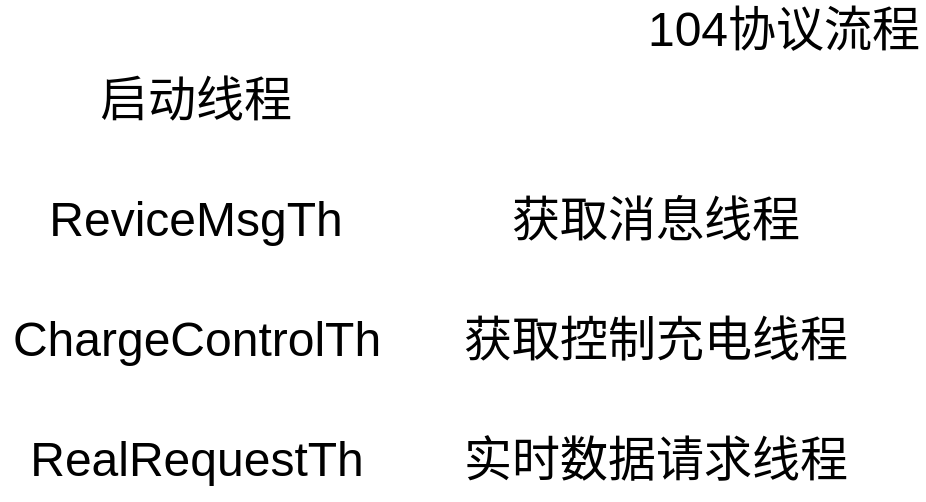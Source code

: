 <mxfile version="24.7.0" type="github">
  <diagram name="第 1 页" id="Mc44zrtlsKlzKyASbJJS">
    <mxGraphModel dx="1434" dy="746" grid="1" gridSize="10" guides="1" tooltips="1" connect="1" arrows="1" fold="1" page="1" pageScale="1" pageWidth="827" pageHeight="1169" math="0" shadow="0">
      <root>
        <mxCell id="0" />
        <mxCell id="1" parent="0" />
        <mxCell id="_gwDfWsH738DIbGEGJ0N-1" value="&lt;font style=&quot;font-size: 24px;&quot;&gt;104协议流程&lt;/font&gt;" style="text;html=1;align=center;verticalAlign=middle;whiteSpace=wrap;rounded=0;" parent="1" vertex="1">
          <mxGeometry x="344" y="10" width="140" height="30" as="geometry" />
        </mxCell>
        <mxCell id="w5WDI5QlIvCnCn-2sEUz-1" value="&lt;font style=&quot;font-size: 24px;&quot;&gt;启动线程&lt;/font&gt;" style="text;html=1;align=center;verticalAlign=middle;whiteSpace=wrap;rounded=0;" vertex="1" parent="1">
          <mxGeometry x="70" y="40" width="100" height="40" as="geometry" />
        </mxCell>
        <mxCell id="w5WDI5QlIvCnCn-2sEUz-2" value="&lt;font style=&quot;font-size: 24px;&quot;&gt;ReviceMsgTh&lt;/font&gt;" style="text;html=1;align=center;verticalAlign=middle;whiteSpace=wrap;rounded=0;" vertex="1" parent="1">
          <mxGeometry x="45" y="100" width="150" height="40" as="geometry" />
        </mxCell>
        <mxCell id="w5WDI5QlIvCnCn-2sEUz-23" value="&lt;font style=&quot;font-size: 24px;&quot;&gt;获取消息线程&lt;/font&gt;" style="text;html=1;align=center;verticalAlign=middle;whiteSpace=wrap;rounded=0;" vertex="1" parent="1">
          <mxGeometry x="270" y="100" width="160" height="40" as="geometry" />
        </mxCell>
        <mxCell id="w5WDI5QlIvCnCn-2sEUz-25" value="&lt;font style=&quot;font-size: 24px;&quot;&gt;ChargeControlTh&lt;/font&gt;" style="text;html=1;align=center;verticalAlign=middle;whiteSpace=wrap;rounded=0;" vertex="1" parent="1">
          <mxGeometry x="22.5" y="160" width="195" height="40" as="geometry" />
        </mxCell>
        <mxCell id="w5WDI5QlIvCnCn-2sEUz-26" value="&lt;font style=&quot;font-size: 24px;&quot;&gt;获取控制充电线程&lt;/font&gt;" style="text;html=1;align=center;verticalAlign=middle;whiteSpace=wrap;rounded=0;" vertex="1" parent="1">
          <mxGeometry x="250" y="160" width="200" height="40" as="geometry" />
        </mxCell>
        <mxCell id="w5WDI5QlIvCnCn-2sEUz-27" value="&lt;font style=&quot;font-size: 24px;&quot;&gt;RealRequestTh&lt;/font&gt;" style="text;html=1;align=center;verticalAlign=middle;whiteSpace=wrap;rounded=0;" vertex="1" parent="1">
          <mxGeometry x="22.5" y="220" width="195" height="40" as="geometry" />
        </mxCell>
        <mxCell id="w5WDI5QlIvCnCn-2sEUz-28" value="&lt;font style=&quot;font-size: 24px;&quot;&gt;实时数据请求线程&lt;/font&gt;" style="text;html=1;align=center;verticalAlign=middle;whiteSpace=wrap;rounded=0;" vertex="1" parent="1">
          <mxGeometry x="245" y="220" width="210" height="40" as="geometry" />
        </mxCell>
      </root>
    </mxGraphModel>
  </diagram>
</mxfile>

